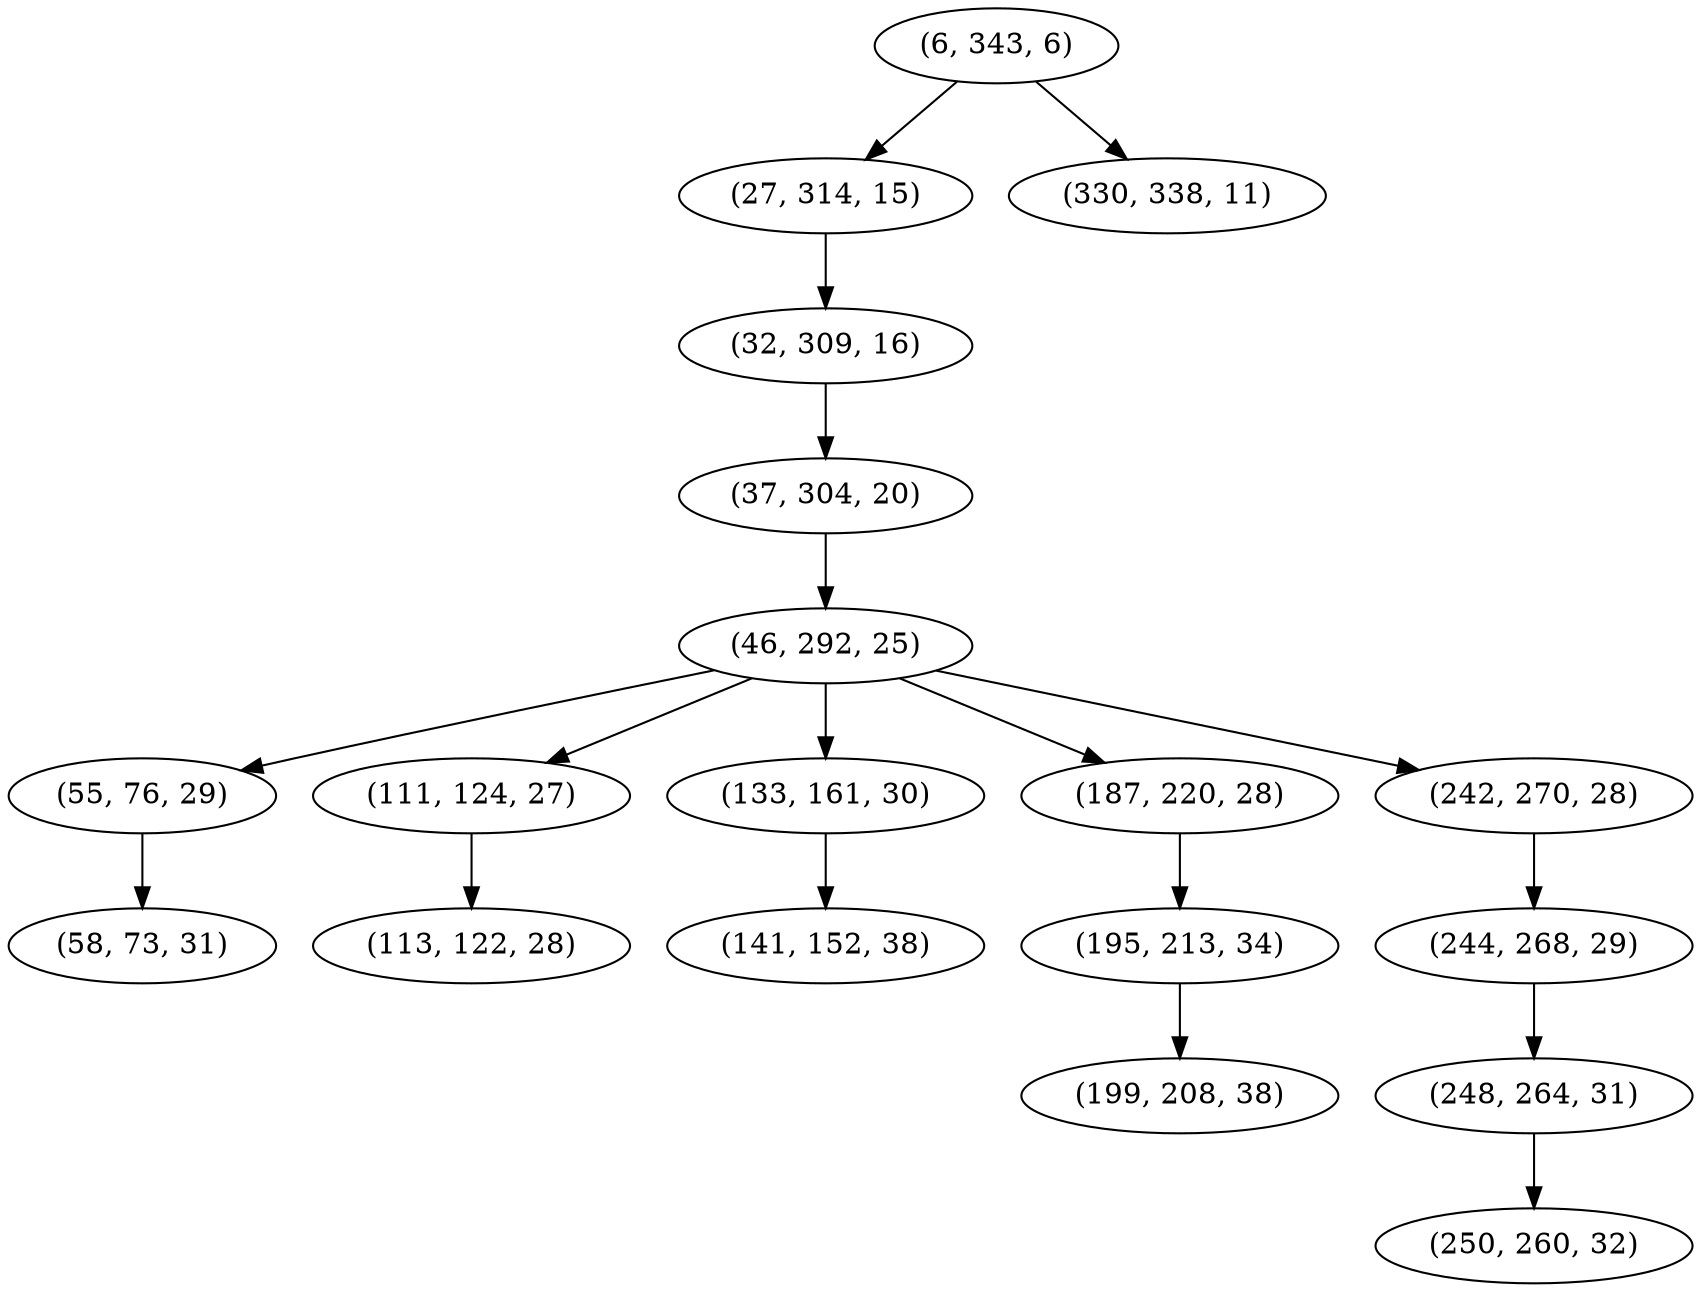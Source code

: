 digraph tree {
    "(6, 343, 6)";
    "(27, 314, 15)";
    "(32, 309, 16)";
    "(37, 304, 20)";
    "(46, 292, 25)";
    "(55, 76, 29)";
    "(58, 73, 31)";
    "(111, 124, 27)";
    "(113, 122, 28)";
    "(133, 161, 30)";
    "(141, 152, 38)";
    "(187, 220, 28)";
    "(195, 213, 34)";
    "(199, 208, 38)";
    "(242, 270, 28)";
    "(244, 268, 29)";
    "(248, 264, 31)";
    "(250, 260, 32)";
    "(330, 338, 11)";
    "(6, 343, 6)" -> "(27, 314, 15)";
    "(6, 343, 6)" -> "(330, 338, 11)";
    "(27, 314, 15)" -> "(32, 309, 16)";
    "(32, 309, 16)" -> "(37, 304, 20)";
    "(37, 304, 20)" -> "(46, 292, 25)";
    "(46, 292, 25)" -> "(55, 76, 29)";
    "(46, 292, 25)" -> "(111, 124, 27)";
    "(46, 292, 25)" -> "(133, 161, 30)";
    "(46, 292, 25)" -> "(187, 220, 28)";
    "(46, 292, 25)" -> "(242, 270, 28)";
    "(55, 76, 29)" -> "(58, 73, 31)";
    "(111, 124, 27)" -> "(113, 122, 28)";
    "(133, 161, 30)" -> "(141, 152, 38)";
    "(187, 220, 28)" -> "(195, 213, 34)";
    "(195, 213, 34)" -> "(199, 208, 38)";
    "(242, 270, 28)" -> "(244, 268, 29)";
    "(244, 268, 29)" -> "(248, 264, 31)";
    "(248, 264, 31)" -> "(250, 260, 32)";
}
